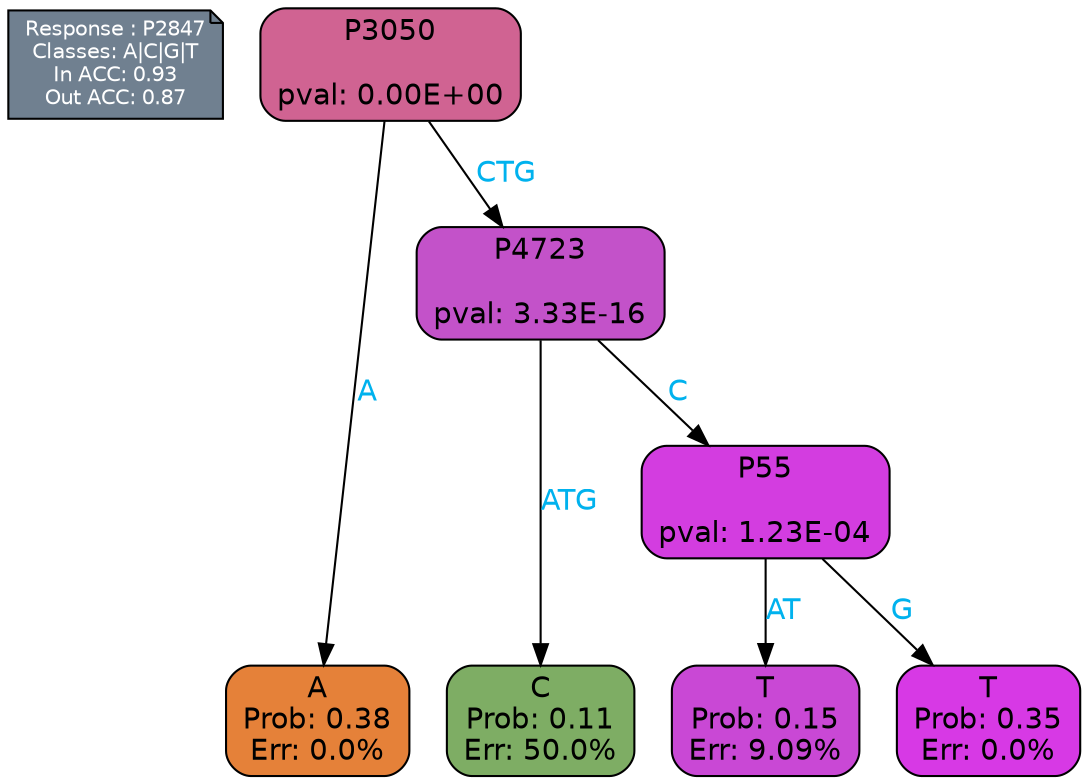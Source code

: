 digraph Tree {
node [shape=box, style="filled, rounded", color="black", fontname=helvetica] ;
graph [ranksep=equally, splines=polylines, bgcolor=transparent, dpi=600] ;
edge [fontname=helvetica] ;
LEGEND [label="Response : P2847
Classes: A|C|G|T
In ACC: 0.93
Out ACC: 0.87
",shape=note,align=left,style=filled,fillcolor="slategray",fontcolor="white",fontsize=10];1 [label="P3050

pval: 0.00E+00", fillcolor="#d06392"] ;
2 [label="A
Prob: 0.38
Err: 0.0%", fillcolor="#e58139"] ;
3 [label="P4723

pval: 3.33E-16", fillcolor="#c352c9"] ;
4 [label="C
Prob: 0.11
Err: 50.0%", fillcolor="#7ead64"] ;
5 [label="P55

pval: 1.23E-04", fillcolor="#d33de0"] ;
6 [label="T
Prob: 0.15
Err: 9.09%", fillcolor="#c948d5"] ;
7 [label="T
Prob: 0.35
Err: 0.0%", fillcolor="#d739e5"] ;
1 -> 2 [label="A",fontcolor=deepskyblue2] ;
1 -> 3 [label="CTG",fontcolor=deepskyblue2] ;
3 -> 4 [label="ATG",fontcolor=deepskyblue2] ;
3 -> 5 [label="C",fontcolor=deepskyblue2] ;
5 -> 6 [label="AT",fontcolor=deepskyblue2] ;
5 -> 7 [label="G",fontcolor=deepskyblue2] ;
{rank = same; 2;4;6;7;}{rank = same; LEGEND;1;}}